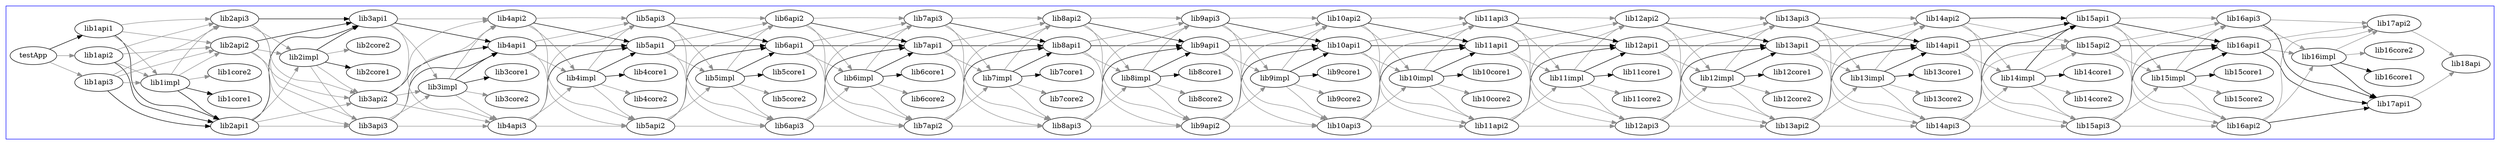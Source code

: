 digraph builds {
  graph [rankdir="LR"]
  subgraph cluster_build_testApp {
    color = "blue"
    testApp
    lib18api
    lib17api1
    lib16core1
    lib16core2
    lib17api2
    lib16impl
    lib16api1
    lib15core1
    lib15core2
    lib16api2
    lib16api3
    lib15impl
    lib15api1
    lib14core1
    lib14core2
    lib15api2
    lib15api3
    lib14impl
    lib14api1
    lib13core1
    lib13core2
    lib14api2
    lib14api3
    lib13impl
    lib13api1
    lib12core1
    lib12core2
    lib13api2
    lib13api3
    lib12impl
    lib12api1
    lib11core1
    lib11core2
    lib12api2
    lib12api3
    lib11impl
    lib11api1
    lib10core1
    lib10core2
    lib11api2
    lib11api3
    lib10impl
    lib10api1
    lib9core1
    lib9core2
    lib10api2
    lib10api3
    lib9impl
    lib9api1
    lib8core1
    lib8core2
    lib9api2
    lib9api3
    lib8impl
    lib8api1
    lib7core1
    lib7core2
    lib8api2
    lib8api3
    lib7impl
    lib7api1
    lib6core1
    lib6core2
    lib7api2
    lib7api3
    lib6impl
    lib6api1
    lib5core1
    lib5core2
    lib6api2
    lib6api3
    lib5impl
    lib5api1
    lib4core1
    lib4core2
    lib5api2
    lib5api3
    lib4impl
    lib4api1
    lib3core1
    lib3core2
    lib4api2
    lib4api3
    lib3impl
    lib3api1
    lib2core1
    lib2core2
    lib3api2
    lib3api3
    lib2impl
    lib2api1
    lib1core1
    lib1core2
    lib2api2
    lib2api3
    lib1impl
    lib1api1
    lib1api2
    lib1api3
  }
  testApp -> lib1api1 [color = "black"]
  testApp -> lib1api2 [color = "grey56"]
  testApp -> lib1api3 [color = "grey56"]
  lib17api1 -> lib18api [color = "grey56"]
  lib17api2 -> lib18api [color = "grey56"]
  lib16impl -> lib16core1 [color = "black"]
  lib16impl -> lib17api1 [color = "black"]
  lib16impl -> lib16core2 [color = "grey56"]
  lib16impl -> lib17api2 [color = "grey56"]
  lib16api1 -> lib17api1 [color = "black"]
  lib16api1 -> lib16impl [color = "grey56"]
  lib16api1 -> lib17api2 [color = "grey56"]
  lib16api2 -> lib17api1 [color = "black"]
  lib16api2 -> lib16impl [color = "grey56"]
  lib16api2 -> lib17api2 [color = "grey56"]
  lib16api3 -> lib17api1 [color = "black"]
  lib16api3 -> lib16impl [color = "grey56"]
  lib16api3 -> lib17api2 [color = "grey56"]
  lib15impl -> lib15core1 [color = "black"]
  lib15impl -> lib16api1 [color = "black"]
  lib15impl -> lib15core2 [color = "grey56"]
  lib15impl -> lib16api2 [color = "grey56"]
  lib15impl -> lib16api3 [color = "grey56"]
  lib15api1 -> lib16api1 [color = "black"]
  lib15api1 -> lib15impl [color = "grey56"]
  lib15api1 -> lib16api2 [color = "grey56"]
  lib15api1 -> lib16api3 [color = "grey56"]
  lib15api2 -> lib16api1 [color = "black"]
  lib15api2 -> lib15impl [color = "grey56"]
  lib15api2 -> lib16api2 [color = "grey56"]
  lib15api2 -> lib16api3 [color = "grey56"]
  lib15api3 -> lib16api1 [color = "black"]
  lib15api3 -> lib15impl [color = "grey56"]
  lib15api3 -> lib16api2 [color = "grey56"]
  lib15api3 -> lib16api3 [color = "grey56"]
  lib14impl -> lib14core1 [color = "black"]
  lib14impl -> lib15api1 [color = "black"]
  lib14impl -> lib14core2 [color = "grey56"]
  lib14impl -> lib15api2 [color = "grey56"]
  lib14impl -> lib15api3 [color = "grey56"]
  lib14api1 -> lib15api1 [color = "black"]
  lib14api1 -> lib14impl [color = "grey56"]
  lib14api1 -> lib15api2 [color = "grey56"]
  lib14api1 -> lib15api3 [color = "grey56"]
  lib14api2 -> lib15api1 [color = "black"]
  lib14api2 -> lib14impl [color = "grey56"]
  lib14api2 -> lib15api2 [color = "grey56"]
  lib14api2 -> lib15api3 [color = "grey56"]
  lib14api3 -> lib15api1 [color = "black"]
  lib14api3 -> lib14impl [color = "grey56"]
  lib14api3 -> lib15api2 [color = "grey56"]
  lib14api3 -> lib15api3 [color = "grey56"]
  lib13impl -> lib13core1 [color = "black"]
  lib13impl -> lib14api1 [color = "black"]
  lib13impl -> lib13core2 [color = "grey56"]
  lib13impl -> lib14api2 [color = "grey56"]
  lib13impl -> lib14api3 [color = "grey56"]
  lib13api1 -> lib14api1 [color = "black"]
  lib13api1 -> lib13impl [color = "grey56"]
  lib13api1 -> lib14api2 [color = "grey56"]
  lib13api1 -> lib14api3 [color = "grey56"]
  lib13api2 -> lib14api1 [color = "black"]
  lib13api2 -> lib13impl [color = "grey56"]
  lib13api2 -> lib14api2 [color = "grey56"]
  lib13api2 -> lib14api3 [color = "grey56"]
  lib13api3 -> lib14api1 [color = "black"]
  lib13api3 -> lib13impl [color = "grey56"]
  lib13api3 -> lib14api2 [color = "grey56"]
  lib13api3 -> lib14api3 [color = "grey56"]
  lib12impl -> lib12core1 [color = "black"]
  lib12impl -> lib13api1 [color = "black"]
  lib12impl -> lib12core2 [color = "grey56"]
  lib12impl -> lib13api2 [color = "grey56"]
  lib12impl -> lib13api3 [color = "grey56"]
  lib12api1 -> lib13api1 [color = "black"]
  lib12api1 -> lib12impl [color = "grey56"]
  lib12api1 -> lib13api2 [color = "grey56"]
  lib12api1 -> lib13api3 [color = "grey56"]
  lib12api2 -> lib13api1 [color = "black"]
  lib12api2 -> lib12impl [color = "grey56"]
  lib12api2 -> lib13api2 [color = "grey56"]
  lib12api2 -> lib13api3 [color = "grey56"]
  lib12api3 -> lib13api1 [color = "black"]
  lib12api3 -> lib12impl [color = "grey56"]
  lib12api3 -> lib13api2 [color = "grey56"]
  lib12api3 -> lib13api3 [color = "grey56"]
  lib11impl -> lib11core1 [color = "black"]
  lib11impl -> lib12api1 [color = "black"]
  lib11impl -> lib11core2 [color = "grey56"]
  lib11impl -> lib12api2 [color = "grey56"]
  lib11impl -> lib12api3 [color = "grey56"]
  lib11api1 -> lib12api1 [color = "black"]
  lib11api1 -> lib11impl [color = "grey56"]
  lib11api1 -> lib12api2 [color = "grey56"]
  lib11api1 -> lib12api3 [color = "grey56"]
  lib11api2 -> lib12api1 [color = "black"]
  lib11api2 -> lib11impl [color = "grey56"]
  lib11api2 -> lib12api2 [color = "grey56"]
  lib11api2 -> lib12api3 [color = "grey56"]
  lib11api3 -> lib12api1 [color = "black"]
  lib11api3 -> lib11impl [color = "grey56"]
  lib11api3 -> lib12api2 [color = "grey56"]
  lib11api3 -> lib12api3 [color = "grey56"]
  lib10impl -> lib10core1 [color = "black"]
  lib10impl -> lib11api1 [color = "black"]
  lib10impl -> lib10core2 [color = "grey56"]
  lib10impl -> lib11api2 [color = "grey56"]
  lib10impl -> lib11api3 [color = "grey56"]
  lib10api1 -> lib11api1 [color = "black"]
  lib10api1 -> lib10impl [color = "grey56"]
  lib10api1 -> lib11api2 [color = "grey56"]
  lib10api1 -> lib11api3 [color = "grey56"]
  lib10api2 -> lib11api1 [color = "black"]
  lib10api2 -> lib10impl [color = "grey56"]
  lib10api2 -> lib11api2 [color = "grey56"]
  lib10api2 -> lib11api3 [color = "grey56"]
  lib10api3 -> lib11api1 [color = "black"]
  lib10api3 -> lib10impl [color = "grey56"]
  lib10api3 -> lib11api2 [color = "grey56"]
  lib10api3 -> lib11api3 [color = "grey56"]
  lib9impl -> lib9core1 [color = "black"]
  lib9impl -> lib10api1 [color = "black"]
  lib9impl -> lib9core2 [color = "grey56"]
  lib9impl -> lib10api2 [color = "grey56"]
  lib9impl -> lib10api3 [color = "grey56"]
  lib9api1 -> lib10api1 [color = "black"]
  lib9api1 -> lib9impl [color = "grey56"]
  lib9api1 -> lib10api2 [color = "grey56"]
  lib9api1 -> lib10api3 [color = "grey56"]
  lib9api2 -> lib10api1 [color = "black"]
  lib9api2 -> lib9impl [color = "grey56"]
  lib9api2 -> lib10api2 [color = "grey56"]
  lib9api2 -> lib10api3 [color = "grey56"]
  lib9api3 -> lib10api1 [color = "black"]
  lib9api3 -> lib9impl [color = "grey56"]
  lib9api3 -> lib10api2 [color = "grey56"]
  lib9api3 -> lib10api3 [color = "grey56"]
  lib8impl -> lib8core1 [color = "black"]
  lib8impl -> lib9api1 [color = "black"]
  lib8impl -> lib8core2 [color = "grey56"]
  lib8impl -> lib9api2 [color = "grey56"]
  lib8impl -> lib9api3 [color = "grey56"]
  lib8api1 -> lib9api1 [color = "black"]
  lib8api1 -> lib8impl [color = "grey56"]
  lib8api1 -> lib9api2 [color = "grey56"]
  lib8api1 -> lib9api3 [color = "grey56"]
  lib8api2 -> lib9api1 [color = "black"]
  lib8api2 -> lib8impl [color = "grey56"]
  lib8api2 -> lib9api2 [color = "grey56"]
  lib8api2 -> lib9api3 [color = "grey56"]
  lib8api3 -> lib9api1 [color = "black"]
  lib8api3 -> lib8impl [color = "grey56"]
  lib8api3 -> lib9api2 [color = "grey56"]
  lib8api3 -> lib9api3 [color = "grey56"]
  lib7impl -> lib7core1 [color = "black"]
  lib7impl -> lib8api1 [color = "black"]
  lib7impl -> lib7core2 [color = "grey56"]
  lib7impl -> lib8api2 [color = "grey56"]
  lib7impl -> lib8api3 [color = "grey56"]
  lib7api1 -> lib8api1 [color = "black"]
  lib7api1 -> lib7impl [color = "grey56"]
  lib7api1 -> lib8api2 [color = "grey56"]
  lib7api1 -> lib8api3 [color = "grey56"]
  lib7api2 -> lib8api1 [color = "black"]
  lib7api2 -> lib7impl [color = "grey56"]
  lib7api2 -> lib8api2 [color = "grey56"]
  lib7api2 -> lib8api3 [color = "grey56"]
  lib7api3 -> lib8api1 [color = "black"]
  lib7api3 -> lib7impl [color = "grey56"]
  lib7api3 -> lib8api2 [color = "grey56"]
  lib7api3 -> lib8api3 [color = "grey56"]
  lib6impl -> lib6core1 [color = "black"]
  lib6impl -> lib7api1 [color = "black"]
  lib6impl -> lib6core2 [color = "grey56"]
  lib6impl -> lib7api2 [color = "grey56"]
  lib6impl -> lib7api3 [color = "grey56"]
  lib6api1 -> lib7api1 [color = "black"]
  lib6api1 -> lib6impl [color = "grey56"]
  lib6api1 -> lib7api2 [color = "grey56"]
  lib6api1 -> lib7api3 [color = "grey56"]
  lib6api2 -> lib7api1 [color = "black"]
  lib6api2 -> lib6impl [color = "grey56"]
  lib6api2 -> lib7api2 [color = "grey56"]
  lib6api2 -> lib7api3 [color = "grey56"]
  lib6api3 -> lib7api1 [color = "black"]
  lib6api3 -> lib6impl [color = "grey56"]
  lib6api3 -> lib7api2 [color = "grey56"]
  lib6api3 -> lib7api3 [color = "grey56"]
  lib5impl -> lib5core1 [color = "black"]
  lib5impl -> lib6api1 [color = "black"]
  lib5impl -> lib5core2 [color = "grey56"]
  lib5impl -> lib6api2 [color = "grey56"]
  lib5impl -> lib6api3 [color = "grey56"]
  lib5api1 -> lib6api1 [color = "black"]
  lib5api1 -> lib5impl [color = "grey56"]
  lib5api1 -> lib6api2 [color = "grey56"]
  lib5api1 -> lib6api3 [color = "grey56"]
  lib5api2 -> lib6api1 [color = "black"]
  lib5api2 -> lib5impl [color = "grey56"]
  lib5api2 -> lib6api2 [color = "grey56"]
  lib5api2 -> lib6api3 [color = "grey56"]
  lib5api3 -> lib6api1 [color = "black"]
  lib5api3 -> lib5impl [color = "grey56"]
  lib5api3 -> lib6api2 [color = "grey56"]
  lib5api3 -> lib6api3 [color = "grey56"]
  lib4impl -> lib4core1 [color = "black"]
  lib4impl -> lib5api1 [color = "black"]
  lib4impl -> lib4core2 [color = "grey56"]
  lib4impl -> lib5api2 [color = "grey56"]
  lib4impl -> lib5api3 [color = "grey56"]
  lib4api1 -> lib5api1 [color = "black"]
  lib4api1 -> lib4impl [color = "grey56"]
  lib4api1 -> lib5api2 [color = "grey56"]
  lib4api1 -> lib5api3 [color = "grey56"]
  lib4api2 -> lib5api1 [color = "black"]
  lib4api2 -> lib4impl [color = "grey56"]
  lib4api2 -> lib5api2 [color = "grey56"]
  lib4api2 -> lib5api3 [color = "grey56"]
  lib4api3 -> lib5api1 [color = "black"]
  lib4api3 -> lib4impl [color = "grey56"]
  lib4api3 -> lib5api2 [color = "grey56"]
  lib4api3 -> lib5api3 [color = "grey56"]
  lib3impl -> lib3core1 [color = "black"]
  lib3impl -> lib4api1 [color = "black"]
  lib3impl -> lib3core2 [color = "grey56"]
  lib3impl -> lib4api2 [color = "grey56"]
  lib3impl -> lib4api3 [color = "grey56"]
  lib3api1 -> lib4api1 [color = "black"]
  lib3api1 -> lib3impl [color = "grey56"]
  lib3api1 -> lib4api2 [color = "grey56"]
  lib3api1 -> lib4api3 [color = "grey56"]
  lib3api2 -> lib4api1 [color = "black"]
  lib3api2 -> lib3impl [color = "grey56"]
  lib3api2 -> lib4api2 [color = "grey56"]
  lib3api2 -> lib4api3 [color = "grey56"]
  lib3api3 -> lib4api1 [color = "black"]
  lib3api3 -> lib3impl [color = "grey56"]
  lib3api3 -> lib4api2 [color = "grey56"]
  lib3api3 -> lib4api3 [color = "grey56"]
  lib2impl -> lib2core1 [color = "black"]
  lib2impl -> lib3api1 [color = "black"]
  lib2impl -> lib2core2 [color = "grey56"]
  lib2impl -> lib3api2 [color = "grey56"]
  lib2impl -> lib3api3 [color = "grey56"]
  lib2api1 -> lib3api1 [color = "black"]
  lib2api1 -> lib2impl [color = "grey56"]
  lib2api1 -> lib3api2 [color = "grey56"]
  lib2api1 -> lib3api3 [color = "grey56"]
  lib2api2 -> lib3api1 [color = "black"]
  lib2api2 -> lib2impl [color = "grey56"]
  lib2api2 -> lib3api2 [color = "grey56"]
  lib2api2 -> lib3api3 [color = "grey56"]
  lib2api3 -> lib3api1 [color = "black"]
  lib2api3 -> lib2impl [color = "grey56"]
  lib2api3 -> lib3api2 [color = "grey56"]
  lib2api3 -> lib3api3 [color = "grey56"]
  lib1impl -> lib1core1 [color = "black"]
  lib1impl -> lib2api1 [color = "black"]
  lib1impl -> lib1core2 [color = "grey56"]
  lib1impl -> lib2api2 [color = "grey56"]
  lib1impl -> lib2api3 [color = "grey56"]
  lib1api1 -> lib2api1 [color = "black"]
  lib1api1 -> lib1impl [color = "grey56"]
  lib1api1 -> lib2api2 [color = "grey56"]
  lib1api1 -> lib2api3 [color = "grey56"]
  lib1api2 -> lib2api1 [color = "black"]
  lib1api2 -> lib1impl [color = "grey56"]
  lib1api2 -> lib2api2 [color = "grey56"]
  lib1api2 -> lib2api3 [color = "grey56"]
  lib1api3 -> lib2api1 [color = "black"]
  lib1api3 -> lib1impl [color = "grey56"]
  lib1api3 -> lib2api2 [color = "grey56"]
  lib1api3 -> lib2api3 [color = "grey56"]
}
